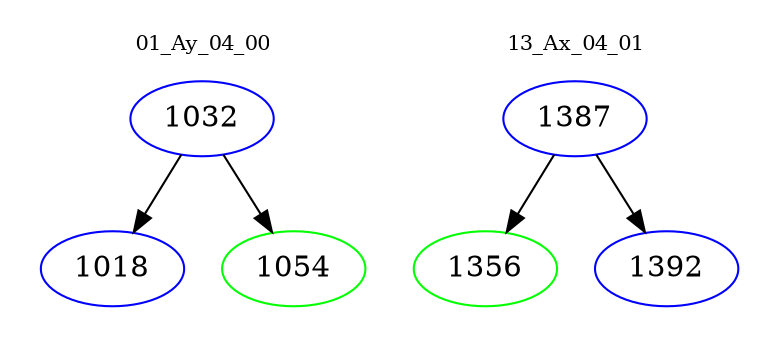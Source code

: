 digraph{
subgraph cluster_0 {
color = white
label = "01_Ay_04_00";
fontsize=10;
T0_1032 [label="1032", color="blue"]
T0_1032 -> T0_1018 [color="black"]
T0_1018 [label="1018", color="blue"]
T0_1032 -> T0_1054 [color="black"]
T0_1054 [label="1054", color="green"]
}
subgraph cluster_1 {
color = white
label = "13_Ax_04_01";
fontsize=10;
T1_1387 [label="1387", color="blue"]
T1_1387 -> T1_1356 [color="black"]
T1_1356 [label="1356", color="green"]
T1_1387 -> T1_1392 [color="black"]
T1_1392 [label="1392", color="blue"]
}
}
